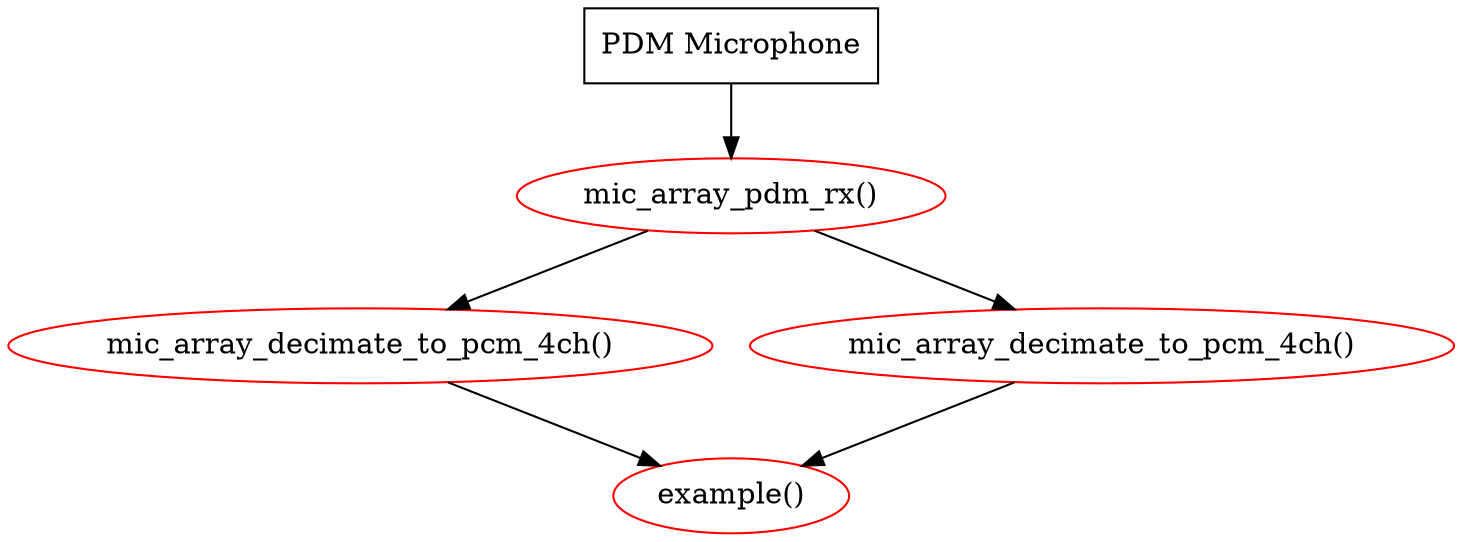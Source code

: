 digraph g {
	
	mic_array_pdm_rx [label="mic_array_pdm_rx()", color=red]; 
	mic_array_decimate_to_pcm_4ch1 [label="mic_array_decimate_to_pcm_4ch()", color=red]; 
	mic_array_decimate_to_pcm_4ch0 [label="mic_array_decimate_to_pcm_4ch()", color=red]; 
	example [label="example()", color=red]; 
  
	pdm_mic  [label="PDM Microphone", shape=box]; 

	pdm_mic -> mic_array_pdm_rx;
	
	mic_array_pdm_rx -> mic_array_decimate_to_pcm_4ch0;
	mic_array_pdm_rx -> mic_array_decimate_to_pcm_4ch1;

	mic_array_decimate_to_pcm_4ch0 -> example;
	mic_array_decimate_to_pcm_4ch1 -> example;
}
